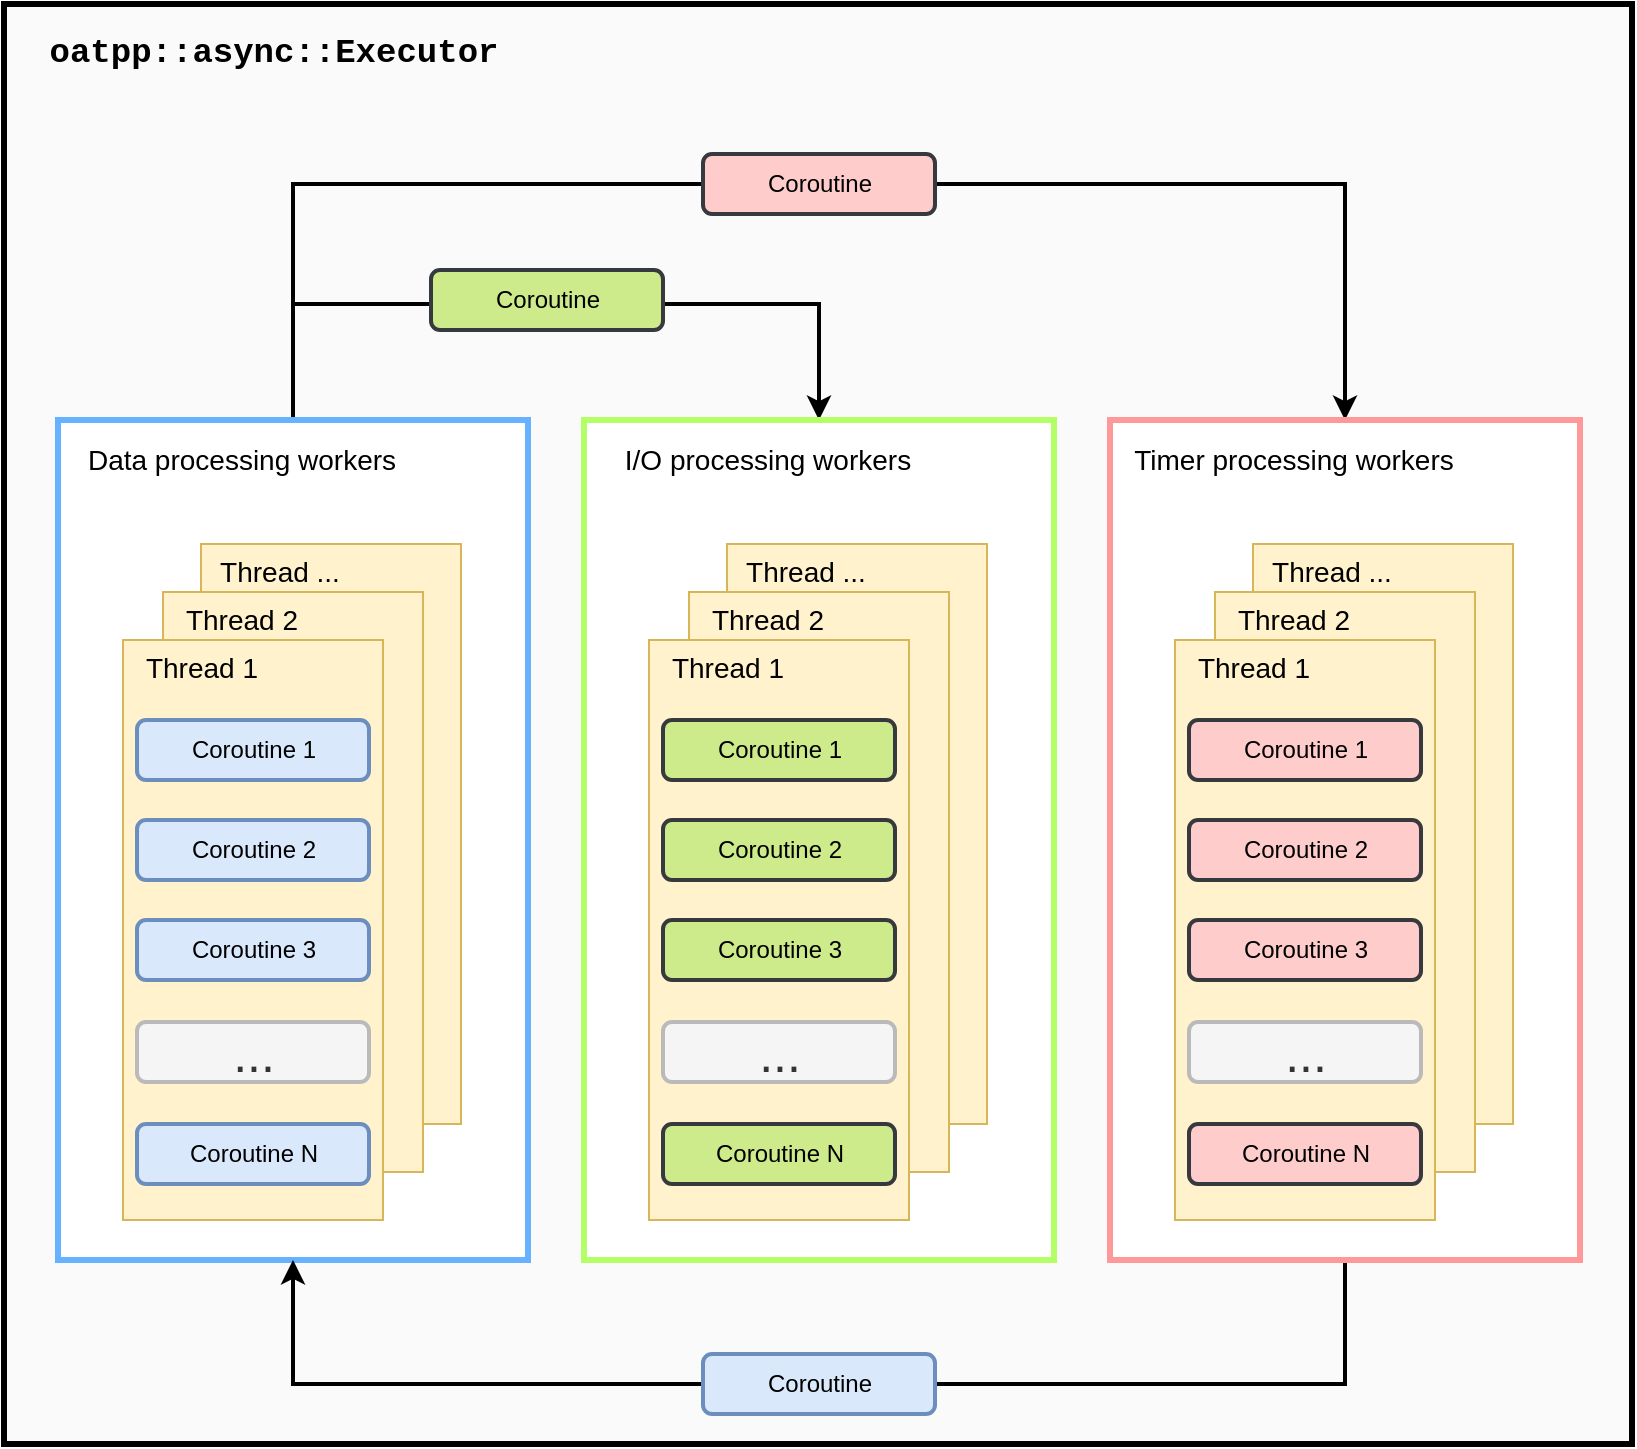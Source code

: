 <mxfile version="10.6.5" type="device"><diagram id="zFMvzx_K8kWwaaFBn5yx" name="Page-1"><mxGraphModel dx="1158" dy="663" grid="1" gridSize="10" guides="1" tooltips="1" connect="1" arrows="1" fold="1" page="1" pageScale="1" pageWidth="850" pageHeight="1100" math="0" shadow="0"><root><mxCell id="0"/><mxCell id="1" parent="0"/><mxCell id="NOvLLEvQOcp0jEQ-z0eO-73" value="" style="rounded=0;whiteSpace=wrap;html=1;strokeWidth=3;fillColor=#FAFAFA;" vertex="1" parent="1"><mxGeometry x="17" y="20" width="814" height="720" as="geometry"/></mxCell><mxCell id="NOvLLEvQOcp0jEQ-z0eO-63" style="edgeStyle=orthogonalEdgeStyle;rounded=0;orthogonalLoop=1;jettySize=auto;html=1;exitX=0.5;exitY=0;exitDx=0;exitDy=0;entryX=0.5;entryY=0;entryDx=0;entryDy=0;endArrow=classic;endFill=1;endSize=6;strokeColor=#000000;strokeWidth=2;" edge="1" parent="1" source="NOvLLEvQOcp0jEQ-z0eO-15" target="NOvLLEvQOcp0jEQ-z0eO-30"><mxGeometry relative="1" as="geometry"><Array as="points"><mxPoint x="162" y="170"/><mxPoint x="425" y="170"/></Array></mxGeometry></mxCell><mxCell id="NOvLLEvQOcp0jEQ-z0eO-65" style="edgeStyle=orthogonalEdgeStyle;rounded=0;orthogonalLoop=1;jettySize=auto;html=1;exitX=0.5;exitY=0;exitDx=0;exitDy=0;entryX=0.5;entryY=0;entryDx=0;entryDy=0;endArrow=classic;endFill=1;endSize=6;strokeColor=#000000;strokeWidth=2;" edge="1" parent="1" source="NOvLLEvQOcp0jEQ-z0eO-15" target="NOvLLEvQOcp0jEQ-z0eO-43"><mxGeometry relative="1" as="geometry"><Array as="points"><mxPoint x="162" y="110"/><mxPoint x="688" y="110"/></Array></mxGeometry></mxCell><mxCell id="NOvLLEvQOcp0jEQ-z0eO-15" value="" style="rounded=0;whiteSpace=wrap;html=1;strokeColor=#66B2FF;strokeWidth=3;fillColor=#FFFFFF;" vertex="1" parent="1"><mxGeometry x="44" y="228" width="235" height="420" as="geometry"/></mxCell><mxCell id="NOvLLEvQOcp0jEQ-z0eO-13" value="" style="rounded=0;whiteSpace=wrap;html=1;fillColor=#fff2cc;strokeColor=#d6b656;" vertex="1" parent="1"><mxGeometry x="115.5" y="290" width="130" height="290" as="geometry"/></mxCell><mxCell id="NOvLLEvQOcp0jEQ-z0eO-14" value="&lt;font style=&quot;font-size: 14px&quot;&gt;Thread ...&lt;br&gt;&lt;/font&gt;" style="text;html=1;strokeColor=none;fillColor=none;align=center;verticalAlign=middle;whiteSpace=wrap;rounded=0;" vertex="1" parent="1"><mxGeometry x="119.5" y="294" width="70" height="20" as="geometry"/></mxCell><mxCell id="NOvLLEvQOcp0jEQ-z0eO-11" value="" style="rounded=0;whiteSpace=wrap;html=1;fillColor=#fff2cc;strokeColor=#d6b656;" vertex="1" parent="1"><mxGeometry x="96.5" y="314" width="130" height="290" as="geometry"/></mxCell><mxCell id="NOvLLEvQOcp0jEQ-z0eO-12" value="&lt;font style=&quot;font-size: 14px&quot;&gt;Thread 2&lt;br&gt;&lt;/font&gt;" style="text;html=1;strokeColor=none;fillColor=none;align=center;verticalAlign=middle;whiteSpace=wrap;rounded=0;" vertex="1" parent="1"><mxGeometry x="100.5" y="318" width="70" height="20" as="geometry"/></mxCell><mxCell id="NOvLLEvQOcp0jEQ-z0eO-5" value="" style="rounded=0;whiteSpace=wrap;html=1;fillColor=#fff2cc;strokeColor=#d6b656;" vertex="1" parent="1"><mxGeometry x="76.5" y="338" width="130" height="290" as="geometry"/></mxCell><mxCell id="NOvLLEvQOcp0jEQ-z0eO-10" value="&lt;font style=&quot;font-size: 14px&quot;&gt;Thread 1&lt;/font&gt;" style="text;html=1;strokeColor=none;fillColor=none;align=center;verticalAlign=middle;whiteSpace=wrap;rounded=0;" vertex="1" parent="1"><mxGeometry x="80.5" y="342" width="70" height="20" as="geometry"/></mxCell><mxCell id="NOvLLEvQOcp0jEQ-z0eO-16" value="&lt;font style=&quot;font-size: 14px&quot;&gt;Data processing workers&lt;/font&gt;" style="text;html=1;strokeColor=none;fillColor=none;align=center;verticalAlign=middle;whiteSpace=wrap;rounded=0;" vertex="1" parent="1"><mxGeometry x="50.5" y="238" width="170" height="20" as="geometry"/></mxCell><mxCell id="NOvLLEvQOcp0jEQ-z0eO-20" value="Coroutine 1" style="shape=ext;rounded=1;html=1;whiteSpace=wrap;fillColor=#dae8fc;strokeColor=#6c8ebf;strokeWidth=2;" vertex="1" parent="1"><mxGeometry x="83.5" y="378" width="116" height="30" as="geometry"/></mxCell><mxCell id="NOvLLEvQOcp0jEQ-z0eO-24" value="Coroutine 2" style="shape=ext;rounded=1;html=1;whiteSpace=wrap;fillColor=#dae8fc;strokeColor=#6c8ebf;strokeWidth=2;" vertex="1" parent="1"><mxGeometry x="83.5" y="428" width="116" height="30" as="geometry"/></mxCell><mxCell id="NOvLLEvQOcp0jEQ-z0eO-25" value="Coroutine 3" style="shape=ext;rounded=1;html=1;whiteSpace=wrap;fillColor=#dae8fc;strokeColor=#6c8ebf;strokeWidth=2;" vertex="1" parent="1"><mxGeometry x="83.5" y="478" width="116" height="30" as="geometry"/></mxCell><mxCell id="NOvLLEvQOcp0jEQ-z0eO-29" value="&lt;font style=&quot;font-size: 25px&quot;&gt;...&lt;/font&gt;" style="shape=ext;rounded=1;html=1;whiteSpace=wrap;fillColor=#f5f5f5;strokeColor=#BABABA;strokeWidth=2;fontColor=#333333;" vertex="1" parent="1"><mxGeometry x="83.5" y="529" width="116" height="30" as="geometry"/></mxCell><mxCell id="NOvLLEvQOcp0jEQ-z0eO-26" value="Coroutine N&lt;br&gt;" style="shape=ext;rounded=1;html=1;whiteSpace=wrap;fillColor=#dae8fc;strokeColor=#6c8ebf;strokeWidth=2;" vertex="1" parent="1"><mxGeometry x="83.5" y="580" width="116" height="30" as="geometry"/></mxCell><mxCell id="NOvLLEvQOcp0jEQ-z0eO-30" value="" style="rounded=0;whiteSpace=wrap;html=1;strokeColor=#B3FF66;strokeWidth=3;fillColor=#FFFFFF;" vertex="1" parent="1"><mxGeometry x="307" y="228" width="235" height="420" as="geometry"/></mxCell><mxCell id="NOvLLEvQOcp0jEQ-z0eO-31" value="" style="rounded=0;whiteSpace=wrap;html=1;fillColor=#fff2cc;strokeColor=#d6b656;" vertex="1" parent="1"><mxGeometry x="378.5" y="290" width="130" height="290" as="geometry"/></mxCell><mxCell id="NOvLLEvQOcp0jEQ-z0eO-32" value="&lt;font style=&quot;font-size: 14px&quot;&gt;Thread ...&lt;br&gt;&lt;/font&gt;" style="text;html=1;strokeColor=none;fillColor=none;align=center;verticalAlign=middle;whiteSpace=wrap;rounded=0;" vertex="1" parent="1"><mxGeometry x="382.5" y="294" width="70" height="20" as="geometry"/></mxCell><mxCell id="NOvLLEvQOcp0jEQ-z0eO-33" value="" style="rounded=0;whiteSpace=wrap;html=1;fillColor=#fff2cc;strokeColor=#d6b656;" vertex="1" parent="1"><mxGeometry x="359.5" y="314" width="130" height="290" as="geometry"/></mxCell><mxCell id="NOvLLEvQOcp0jEQ-z0eO-34" value="&lt;font style=&quot;font-size: 14px&quot;&gt;Thread 2&lt;br&gt;&lt;/font&gt;" style="text;html=1;strokeColor=none;fillColor=none;align=center;verticalAlign=middle;whiteSpace=wrap;rounded=0;" vertex="1" parent="1"><mxGeometry x="363.5" y="318" width="70" height="20" as="geometry"/></mxCell><mxCell id="NOvLLEvQOcp0jEQ-z0eO-35" value="" style="rounded=0;whiteSpace=wrap;html=1;fillColor=#fff2cc;strokeColor=#d6b656;" vertex="1" parent="1"><mxGeometry x="339.5" y="338" width="130" height="290" as="geometry"/></mxCell><mxCell id="NOvLLEvQOcp0jEQ-z0eO-36" value="&lt;font style=&quot;font-size: 14px&quot;&gt;Thread 1&lt;/font&gt;" style="text;html=1;strokeColor=none;fillColor=none;align=center;verticalAlign=middle;whiteSpace=wrap;rounded=0;" vertex="1" parent="1"><mxGeometry x="343.5" y="342" width="70" height="20" as="geometry"/></mxCell><mxCell id="NOvLLEvQOcp0jEQ-z0eO-37" value="&lt;font style=&quot;font-size: 14px&quot;&gt;I/O processing workers&lt;/font&gt;" style="text;html=1;strokeColor=none;fillColor=none;align=center;verticalAlign=middle;whiteSpace=wrap;rounded=0;" vertex="1" parent="1"><mxGeometry x="313.5" y="238" width="170" height="20" as="geometry"/></mxCell><mxCell id="NOvLLEvQOcp0jEQ-z0eO-38" value="Coroutine 1" style="shape=ext;rounded=1;html=1;whiteSpace=wrap;fillColor=#cdeb8b;strokeColor=#36393d;strokeWidth=2;" vertex="1" parent="1"><mxGeometry x="346.5" y="378" width="116" height="30" as="geometry"/></mxCell><mxCell id="NOvLLEvQOcp0jEQ-z0eO-39" value="Coroutine 2" style="shape=ext;rounded=1;html=1;whiteSpace=wrap;fillColor=#cdeb8b;strokeColor=#36393d;strokeWidth=2;" vertex="1" parent="1"><mxGeometry x="346.5" y="428" width="116" height="30" as="geometry"/></mxCell><mxCell id="NOvLLEvQOcp0jEQ-z0eO-40" value="Coroutine 3" style="shape=ext;rounded=1;html=1;whiteSpace=wrap;fillColor=#cdeb8b;strokeColor=#36393d;strokeWidth=2;" vertex="1" parent="1"><mxGeometry x="346.5" y="478" width="116" height="30" as="geometry"/></mxCell><mxCell id="NOvLLEvQOcp0jEQ-z0eO-41" value="&lt;font style=&quot;font-size: 25px&quot;&gt;...&lt;/font&gt;" style="shape=ext;rounded=1;html=1;whiteSpace=wrap;fillColor=#f5f5f5;strokeColor=#BABABA;strokeWidth=2;fontColor=#333333;" vertex="1" parent="1"><mxGeometry x="346.5" y="529" width="116" height="30" as="geometry"/></mxCell><mxCell id="NOvLLEvQOcp0jEQ-z0eO-42" value="Coroutine N&lt;br&gt;" style="shape=ext;rounded=1;html=1;whiteSpace=wrap;fillColor=#cdeb8b;strokeColor=#36393d;strokeWidth=2;" vertex="1" parent="1"><mxGeometry x="346.5" y="580" width="116" height="30" as="geometry"/></mxCell><mxCell id="NOvLLEvQOcp0jEQ-z0eO-69" style="edgeStyle=orthogonalEdgeStyle;rounded=0;orthogonalLoop=1;jettySize=auto;html=1;exitX=0.5;exitY=1;exitDx=0;exitDy=0;entryX=0.5;entryY=1;entryDx=0;entryDy=0;endArrow=classic;endFill=1;endSize=6;strokeColor=#000000;strokeWidth=2;" edge="1" parent="1" source="NOvLLEvQOcp0jEQ-z0eO-43" target="NOvLLEvQOcp0jEQ-z0eO-15"><mxGeometry relative="1" as="geometry"><Array as="points"><mxPoint x="688" y="710"/><mxPoint x="162" y="710"/></Array></mxGeometry></mxCell><mxCell id="NOvLLEvQOcp0jEQ-z0eO-43" value="" style="rounded=0;whiteSpace=wrap;html=1;strokeColor=#FF9999;strokeWidth=3;fillColor=#FFFFFF;" vertex="1" parent="1"><mxGeometry x="570" y="228" width="235" height="420" as="geometry"/></mxCell><mxCell id="NOvLLEvQOcp0jEQ-z0eO-44" value="" style="rounded=0;whiteSpace=wrap;html=1;fillColor=#fff2cc;strokeColor=#d6b656;" vertex="1" parent="1"><mxGeometry x="641.5" y="290" width="130" height="290" as="geometry"/></mxCell><mxCell id="NOvLLEvQOcp0jEQ-z0eO-45" value="&lt;font style=&quot;font-size: 14px&quot;&gt;Thread ...&lt;br&gt;&lt;/font&gt;" style="text;html=1;strokeColor=none;fillColor=none;align=center;verticalAlign=middle;whiteSpace=wrap;rounded=0;" vertex="1" parent="1"><mxGeometry x="645.5" y="294" width="70" height="20" as="geometry"/></mxCell><mxCell id="NOvLLEvQOcp0jEQ-z0eO-46" value="" style="rounded=0;whiteSpace=wrap;html=1;fillColor=#fff2cc;strokeColor=#d6b656;" vertex="1" parent="1"><mxGeometry x="622.5" y="314" width="130" height="290" as="geometry"/></mxCell><mxCell id="NOvLLEvQOcp0jEQ-z0eO-47" value="&lt;font style=&quot;font-size: 14px&quot;&gt;Thread 2&lt;br&gt;&lt;/font&gt;" style="text;html=1;strokeColor=none;fillColor=none;align=center;verticalAlign=middle;whiteSpace=wrap;rounded=0;" vertex="1" parent="1"><mxGeometry x="626.5" y="318" width="70" height="20" as="geometry"/></mxCell><mxCell id="NOvLLEvQOcp0jEQ-z0eO-48" value="" style="rounded=0;whiteSpace=wrap;html=1;fillColor=#fff2cc;strokeColor=#d6b656;" vertex="1" parent="1"><mxGeometry x="602.5" y="338" width="130" height="290" as="geometry"/></mxCell><mxCell id="NOvLLEvQOcp0jEQ-z0eO-49" value="&lt;font style=&quot;font-size: 14px&quot;&gt;Thread 1&lt;/font&gt;" style="text;html=1;strokeColor=none;fillColor=none;align=center;verticalAlign=middle;whiteSpace=wrap;rounded=0;" vertex="1" parent="1"><mxGeometry x="606.5" y="342" width="70" height="20" as="geometry"/></mxCell><mxCell id="NOvLLEvQOcp0jEQ-z0eO-50" value="&lt;font style=&quot;font-size: 14px&quot;&gt;Timer processing workers&lt;/font&gt;" style="text;html=1;strokeColor=none;fillColor=none;align=center;verticalAlign=middle;whiteSpace=wrap;rounded=0;" vertex="1" parent="1"><mxGeometry x="576.5" y="238" width="170" height="20" as="geometry"/></mxCell><mxCell id="NOvLLEvQOcp0jEQ-z0eO-51" value="Coroutine 1" style="shape=ext;rounded=1;html=1;whiteSpace=wrap;fillColor=#ffcccc;strokeColor=#36393d;strokeWidth=2;" vertex="1" parent="1"><mxGeometry x="609.5" y="378" width="116" height="30" as="geometry"/></mxCell><mxCell id="NOvLLEvQOcp0jEQ-z0eO-52" value="Coroutine 2" style="shape=ext;rounded=1;html=1;whiteSpace=wrap;fillColor=#ffcccc;strokeColor=#36393d;strokeWidth=2;" vertex="1" parent="1"><mxGeometry x="609.5" y="428" width="116" height="30" as="geometry"/></mxCell><mxCell id="NOvLLEvQOcp0jEQ-z0eO-53" value="Coroutine 3" style="shape=ext;rounded=1;html=1;whiteSpace=wrap;fillColor=#ffcccc;strokeColor=#36393d;strokeWidth=2;" vertex="1" parent="1"><mxGeometry x="609.5" y="478" width="116" height="30" as="geometry"/></mxCell><mxCell id="NOvLLEvQOcp0jEQ-z0eO-54" value="&lt;font style=&quot;font-size: 25px&quot;&gt;...&lt;/font&gt;" style="shape=ext;rounded=1;html=1;whiteSpace=wrap;fillColor=#f5f5f5;strokeColor=#BABABA;strokeWidth=2;fontColor=#333333;" vertex="1" parent="1"><mxGeometry x="609.5" y="529" width="116" height="30" as="geometry"/></mxCell><mxCell id="NOvLLEvQOcp0jEQ-z0eO-55" value="Coroutine N&lt;br&gt;" style="shape=ext;rounded=1;html=1;whiteSpace=wrap;fillColor=#ffcccc;strokeColor=#36393d;strokeWidth=2;" vertex="1" parent="1"><mxGeometry x="609.5" y="580" width="116" height="30" as="geometry"/></mxCell><mxCell id="NOvLLEvQOcp0jEQ-z0eO-59" value="Coroutine" style="shape=ext;rounded=1;html=1;whiteSpace=wrap;fillColor=#cdeb8b;strokeColor=#36393d;strokeWidth=2;" vertex="1" parent="1"><mxGeometry x="230.5" y="153" width="116" height="30" as="geometry"/></mxCell><mxCell id="NOvLLEvQOcp0jEQ-z0eO-60" value="Coroutine&lt;br&gt;" style="shape=ext;rounded=1;html=1;whiteSpace=wrap;fillColor=#ffcccc;strokeColor=#36393d;strokeWidth=2;" vertex="1" parent="1"><mxGeometry x="366.5" y="95" width="116" height="30" as="geometry"/></mxCell><mxCell id="NOvLLEvQOcp0jEQ-z0eO-70" value="Coroutine&lt;br&gt;" style="shape=ext;rounded=1;html=1;whiteSpace=wrap;fillColor=#dae8fc;strokeColor=#6c8ebf;strokeWidth=2;" vertex="1" parent="1"><mxGeometry x="366.5" y="695" width="116" height="30" as="geometry"/></mxCell><mxCell id="NOvLLEvQOcp0jEQ-z0eO-74" value="&lt;div style=&quot;text-align: left&quot;&gt;&lt;span&gt;&lt;font style=&quot;font-size: 17px&quot; face=&quot;Courier New&quot;&gt;&lt;b&gt;oatpp::async::Executor&lt;/b&gt;&lt;/font&gt;&lt;/span&gt;&lt;/div&gt;" style="text;html=1;strokeColor=none;fillColor=none;align=center;verticalAlign=middle;whiteSpace=wrap;rounded=0;" vertex="1" parent="1"><mxGeometry x="18.5" y="30" width="266" height="30" as="geometry"/></mxCell></root></mxGraphModel></diagram></mxfile>